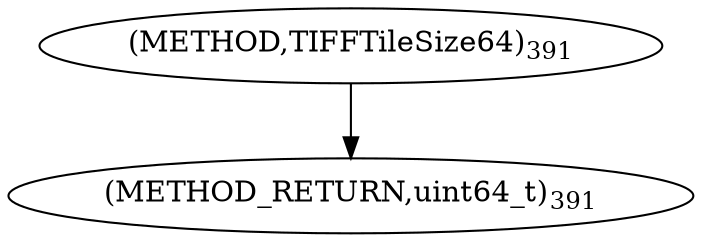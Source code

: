 digraph "TIFFTileSize64" {  
"8619" [label = <(METHOD,TIFFTileSize64)<SUB>391</SUB>> ]
"8621" [label = <(METHOD_RETURN,uint64_t)<SUB>391</SUB>> ]
  "8619" -> "8621" 
}
